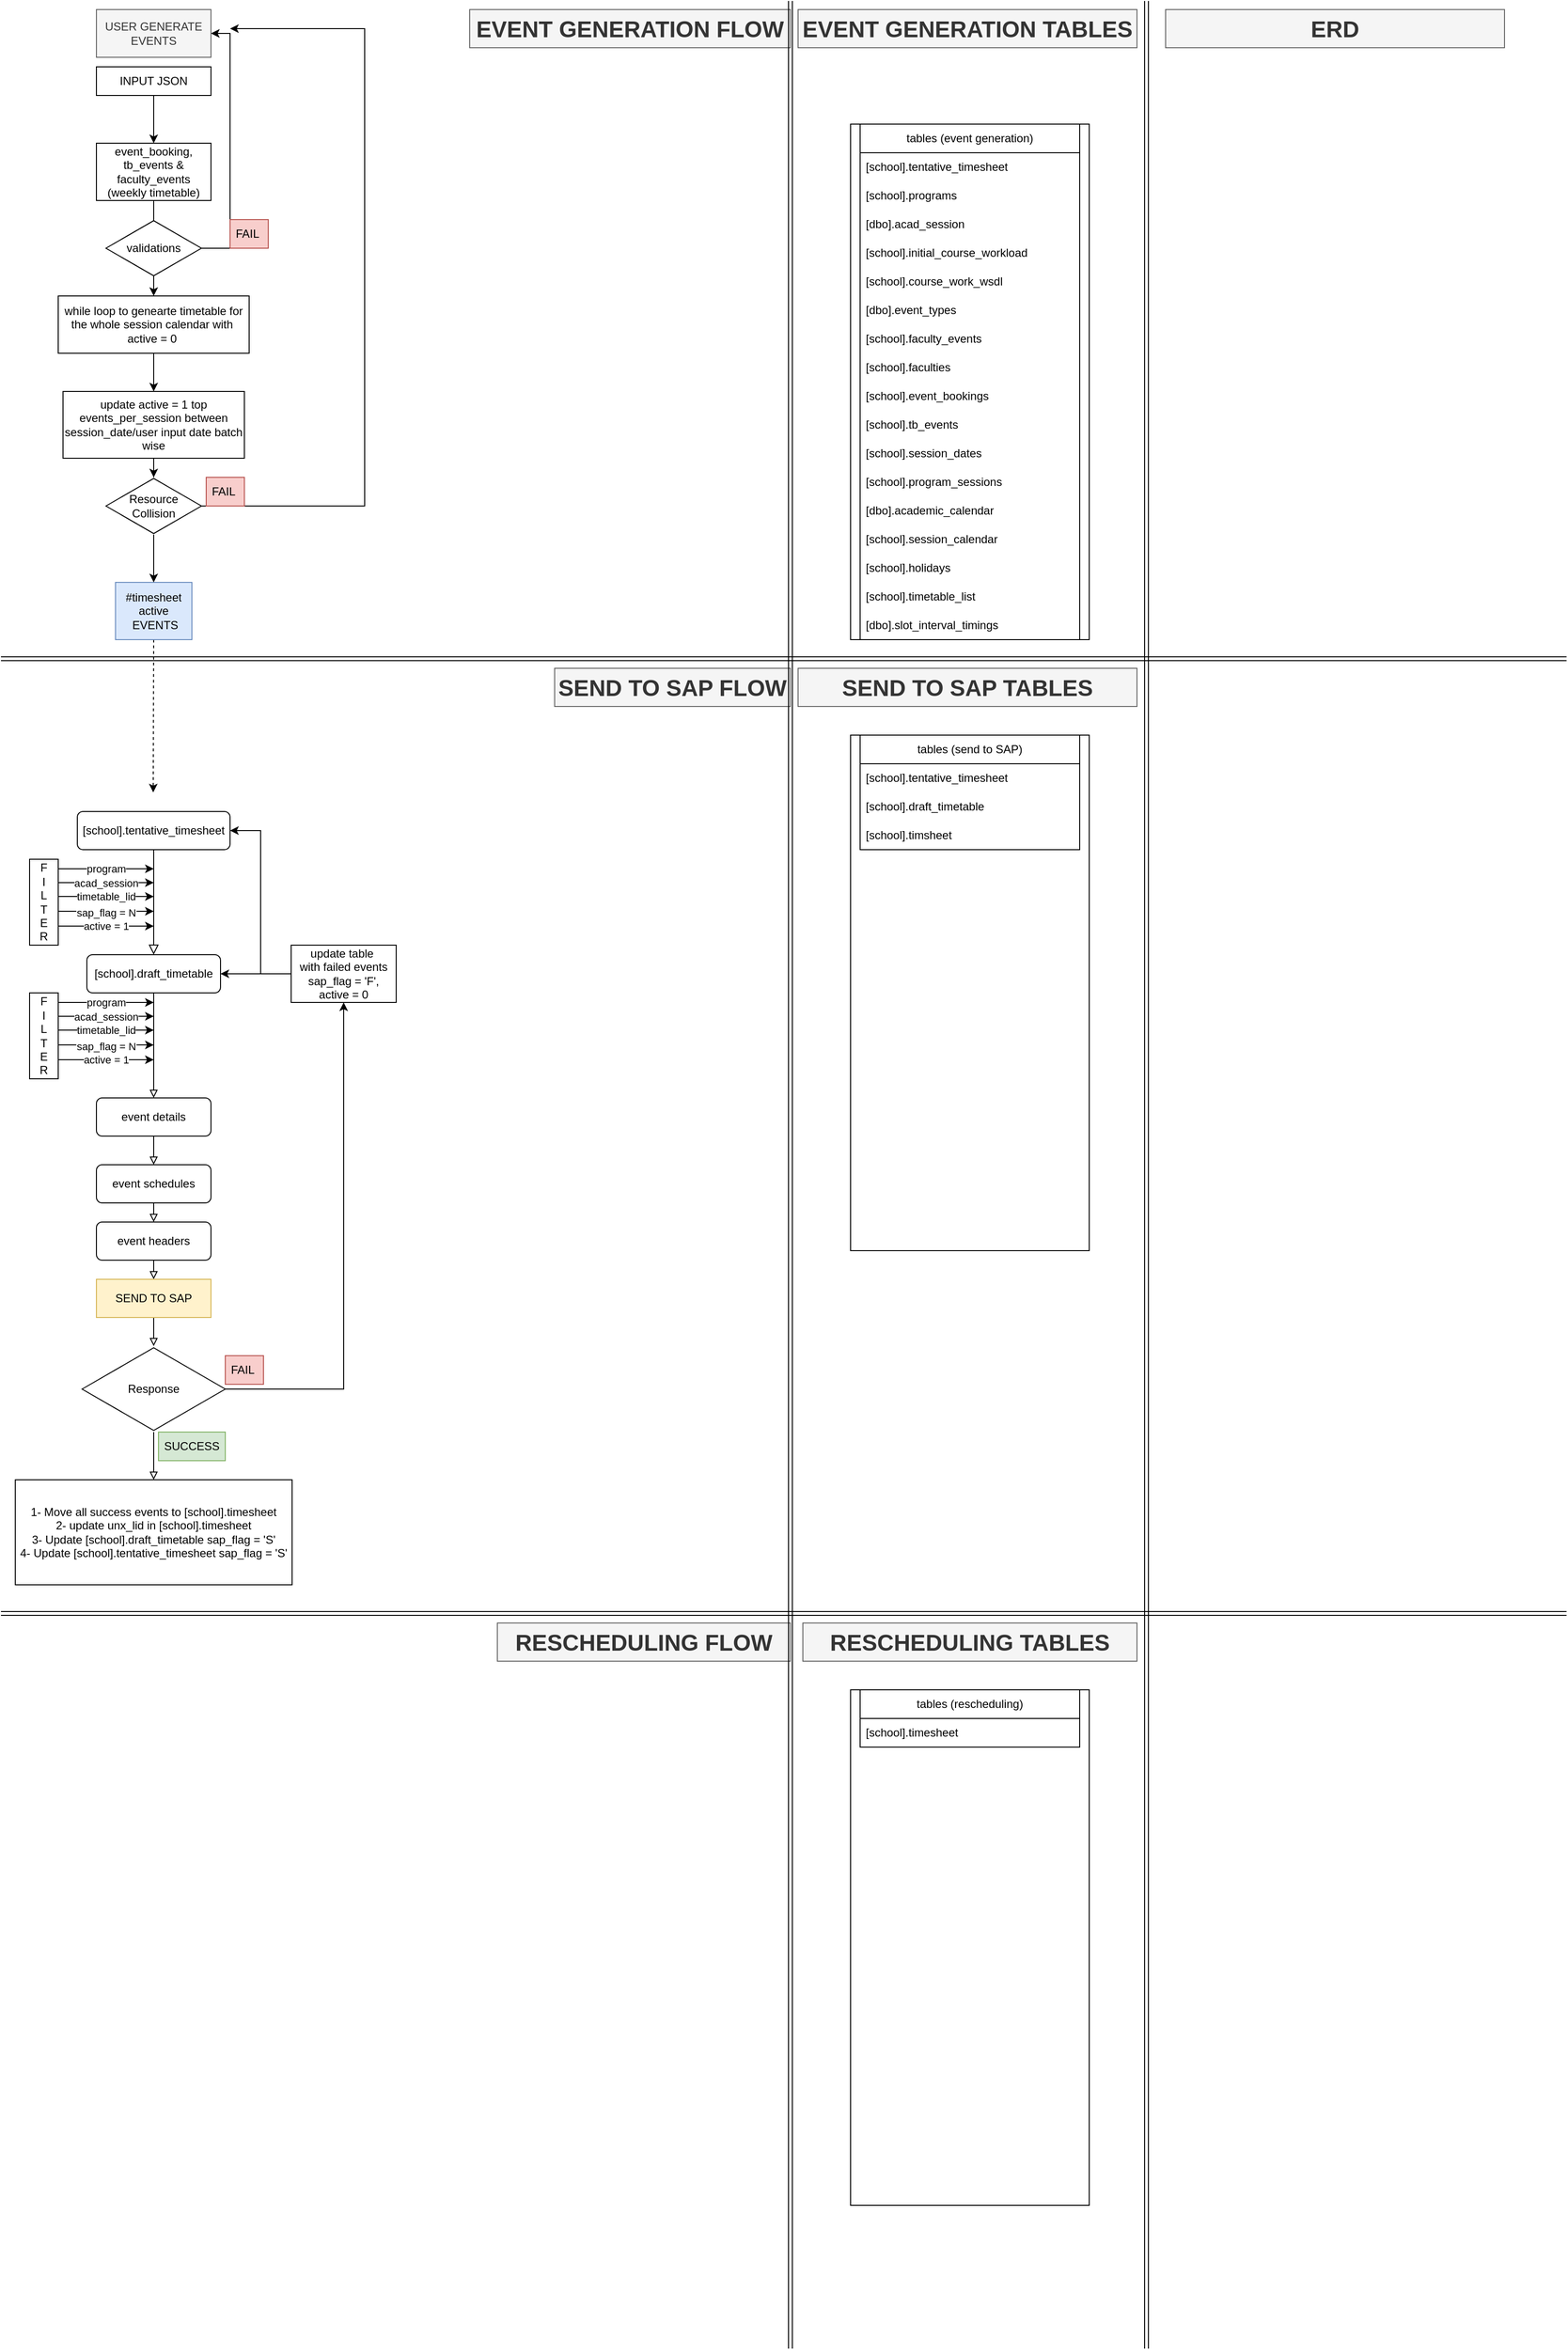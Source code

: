 <mxfile version="24.7.17">
  <diagram id="C5RBs43oDa-KdzZeNtuy" name="Page-1">
    <mxGraphModel dx="2049" dy="2283" grid="1" gridSize="10" guides="1" tooltips="1" connect="1" arrows="1" fold="1" page="1" pageScale="1" pageWidth="827" pageHeight="1169" math="0" shadow="0">
      <root>
        <mxCell id="WIyWlLk6GJQsqaUBKTNV-0" />
        <mxCell id="WIyWlLk6GJQsqaUBKTNV-1" parent="WIyWlLk6GJQsqaUBKTNV-0" />
        <mxCell id="cJ3xzSQPgpJ4gWsIiwvy-24" value="" style="rounded=0;whiteSpace=wrap;html=1;" vertex="1" parent="WIyWlLk6GJQsqaUBKTNV-1">
          <mxGeometry x="890" y="-400" width="250" height="540" as="geometry" />
        </mxCell>
        <mxCell id="WIyWlLk6GJQsqaUBKTNV-2" value="" style="rounded=0;html=1;jettySize=auto;orthogonalLoop=1;fontSize=11;endArrow=block;endFill=0;endSize=8;strokeWidth=1;shadow=0;labelBackgroundColor=none;edgeStyle=orthogonalEdgeStyle;entryX=0.5;entryY=0;entryDx=0;entryDy=0;" parent="WIyWlLk6GJQsqaUBKTNV-1" source="WIyWlLk6GJQsqaUBKTNV-3" target="cJ3xzSQPgpJ4gWsIiwvy-58" edge="1">
          <mxGeometry relative="1" as="geometry" />
        </mxCell>
        <mxCell id="WIyWlLk6GJQsqaUBKTNV-3" value="[school].tentative_timesheet" style="rounded=1;whiteSpace=wrap;html=1;fontSize=12;glass=0;strokeWidth=1;shadow=0;" parent="WIyWlLk6GJQsqaUBKTNV-1" vertex="1">
          <mxGeometry x="80" y="-320" width="160" height="40" as="geometry" />
        </mxCell>
        <mxCell id="cJ3xzSQPgpJ4gWsIiwvy-79" style="edgeStyle=orthogonalEdgeStyle;rounded=0;orthogonalLoop=1;jettySize=auto;html=1;exitX=0.5;exitY=1;exitDx=0;exitDy=0;entryX=0.5;entryY=0;entryDx=0;entryDy=0;endArrow=block;endFill=0;" edge="1" parent="WIyWlLk6GJQsqaUBKTNV-1" source="WIyWlLk6GJQsqaUBKTNV-7" target="cJ3xzSQPgpJ4gWsIiwvy-70">
          <mxGeometry relative="1" as="geometry" />
        </mxCell>
        <mxCell id="WIyWlLk6GJQsqaUBKTNV-7" value="event details" style="rounded=1;whiteSpace=wrap;html=1;fontSize=12;glass=0;strokeWidth=1;shadow=0;" parent="WIyWlLk6GJQsqaUBKTNV-1" vertex="1">
          <mxGeometry x="100" y="-20" width="120" height="40" as="geometry" />
        </mxCell>
        <mxCell id="cJ3xzSQPgpJ4gWsIiwvy-2" value="tables (send to SAP)" style="swimlane;fontStyle=0;childLayout=stackLayout;horizontal=1;startSize=30;horizontalStack=0;resizeParent=1;resizeParentMax=0;resizeLast=0;collapsible=1;marginBottom=0;whiteSpace=wrap;html=1;" vertex="1" parent="WIyWlLk6GJQsqaUBKTNV-1">
          <mxGeometry x="900" y="-400" width="230" height="120" as="geometry" />
        </mxCell>
        <mxCell id="cJ3xzSQPgpJ4gWsIiwvy-3" value="[school].tentative_timesheet" style="text;strokeColor=none;fillColor=none;align=left;verticalAlign=middle;spacingLeft=4;spacingRight=4;overflow=hidden;points=[[0,0.5],[1,0.5]];portConstraint=eastwest;rotatable=0;whiteSpace=wrap;html=1;" vertex="1" parent="cJ3xzSQPgpJ4gWsIiwvy-2">
          <mxGeometry y="30" width="230" height="30" as="geometry" />
        </mxCell>
        <mxCell id="cJ3xzSQPgpJ4gWsIiwvy-23" value="[school].draft_timetable" style="text;strokeColor=none;fillColor=none;align=left;verticalAlign=middle;spacingLeft=4;spacingRight=4;overflow=hidden;points=[[0,0.5],[1,0.5]];portConstraint=eastwest;rotatable=0;whiteSpace=wrap;html=1;" vertex="1" parent="cJ3xzSQPgpJ4gWsIiwvy-2">
          <mxGeometry y="60" width="230" height="30" as="geometry" />
        </mxCell>
        <mxCell id="cJ3xzSQPgpJ4gWsIiwvy-21" value="[school].timsheet" style="text;strokeColor=none;fillColor=none;align=left;verticalAlign=middle;spacingLeft=4;spacingRight=4;overflow=hidden;points=[[0,0.5],[1,0.5]];portConstraint=eastwest;rotatable=0;whiteSpace=wrap;html=1;" vertex="1" parent="cJ3xzSQPgpJ4gWsIiwvy-2">
          <mxGeometry y="90" width="230" height="30" as="geometry" />
        </mxCell>
        <mxCell id="cJ3xzSQPgpJ4gWsIiwvy-44" value="" style="endArrow=classic;html=1;rounded=0;" edge="1" parent="WIyWlLk6GJQsqaUBKTNV-1">
          <mxGeometry relative="1" as="geometry">
            <mxPoint x="60" y="-260" as="sourcePoint" />
            <mxPoint x="160" y="-260" as="targetPoint" />
          </mxGeometry>
        </mxCell>
        <mxCell id="cJ3xzSQPgpJ4gWsIiwvy-45" value="program" style="edgeLabel;resizable=0;html=1;;align=center;verticalAlign=middle;" connectable="0" vertex="1" parent="cJ3xzSQPgpJ4gWsIiwvy-44">
          <mxGeometry relative="1" as="geometry" />
        </mxCell>
        <mxCell id="cJ3xzSQPgpJ4gWsIiwvy-48" value="" style="endArrow=classic;html=1;rounded=0;" edge="1" parent="WIyWlLk6GJQsqaUBKTNV-1">
          <mxGeometry relative="1" as="geometry">
            <mxPoint x="60" y="-245.5" as="sourcePoint" />
            <mxPoint x="160" y="-245.5" as="targetPoint" />
          </mxGeometry>
        </mxCell>
        <mxCell id="cJ3xzSQPgpJ4gWsIiwvy-49" value="acad_session" style="edgeLabel;resizable=0;html=1;;align=center;verticalAlign=middle;" connectable="0" vertex="1" parent="cJ3xzSQPgpJ4gWsIiwvy-48">
          <mxGeometry relative="1" as="geometry" />
        </mxCell>
        <mxCell id="cJ3xzSQPgpJ4gWsIiwvy-50" value="" style="endArrow=classic;html=1;rounded=0;" edge="1" parent="WIyWlLk6GJQsqaUBKTNV-1">
          <mxGeometry relative="1" as="geometry">
            <mxPoint x="60" y="-231" as="sourcePoint" />
            <mxPoint x="160" y="-231" as="targetPoint" />
          </mxGeometry>
        </mxCell>
        <mxCell id="cJ3xzSQPgpJ4gWsIiwvy-51" value="timetable_lid" style="edgeLabel;resizable=0;html=1;;align=center;verticalAlign=middle;" connectable="0" vertex="1" parent="cJ3xzSQPgpJ4gWsIiwvy-50">
          <mxGeometry relative="1" as="geometry" />
        </mxCell>
        <mxCell id="cJ3xzSQPgpJ4gWsIiwvy-52" value="" style="endArrow=classic;html=1;rounded=0;" edge="1" parent="WIyWlLk6GJQsqaUBKTNV-1">
          <mxGeometry relative="1" as="geometry">
            <mxPoint x="60" y="-215.5" as="sourcePoint" />
            <mxPoint x="160" y="-215.5" as="targetPoint" />
          </mxGeometry>
        </mxCell>
        <mxCell id="cJ3xzSQPgpJ4gWsIiwvy-53" value="sap_flag = N" style="edgeLabel;resizable=0;html=1;;align=center;verticalAlign=middle;" connectable="0" vertex="1" parent="cJ3xzSQPgpJ4gWsIiwvy-52">
          <mxGeometry relative="1" as="geometry">
            <mxPoint y="1" as="offset" />
          </mxGeometry>
        </mxCell>
        <mxCell id="cJ3xzSQPgpJ4gWsIiwvy-55" value="" style="endArrow=classic;html=1;rounded=0;" edge="1" parent="WIyWlLk6GJQsqaUBKTNV-1">
          <mxGeometry relative="1" as="geometry">
            <mxPoint x="60" y="-200" as="sourcePoint" />
            <mxPoint x="160" y="-200" as="targetPoint" />
          </mxGeometry>
        </mxCell>
        <mxCell id="cJ3xzSQPgpJ4gWsIiwvy-56" value="active = 1" style="edgeLabel;resizable=0;html=1;;align=center;verticalAlign=middle;" connectable="0" vertex="1" parent="cJ3xzSQPgpJ4gWsIiwvy-55">
          <mxGeometry relative="1" as="geometry" />
        </mxCell>
        <mxCell id="cJ3xzSQPgpJ4gWsIiwvy-59" value="" style="edgeStyle=orthogonalEdgeStyle;rounded=0;orthogonalLoop=1;jettySize=auto;html=1;endArrow=block;endFill=0;" edge="1" parent="WIyWlLk6GJQsqaUBKTNV-1" source="cJ3xzSQPgpJ4gWsIiwvy-58">
          <mxGeometry relative="1" as="geometry">
            <mxPoint x="160" y="-20" as="targetPoint" />
          </mxGeometry>
        </mxCell>
        <mxCell id="cJ3xzSQPgpJ4gWsIiwvy-58" value="[school].draft_timetable" style="rounded=1;whiteSpace=wrap;html=1;fontSize=12;glass=0;strokeWidth=1;shadow=0;" vertex="1" parent="WIyWlLk6GJQsqaUBKTNV-1">
          <mxGeometry x="90" y="-170" width="140" height="40" as="geometry" />
        </mxCell>
        <mxCell id="cJ3xzSQPgpJ4gWsIiwvy-60" value="" style="endArrow=classic;html=1;rounded=0;" edge="1" parent="WIyWlLk6GJQsqaUBKTNV-1">
          <mxGeometry relative="1" as="geometry">
            <mxPoint x="60" y="-120" as="sourcePoint" />
            <mxPoint x="160" y="-120" as="targetPoint" />
          </mxGeometry>
        </mxCell>
        <mxCell id="cJ3xzSQPgpJ4gWsIiwvy-61" value="program" style="edgeLabel;resizable=0;html=1;;align=center;verticalAlign=middle;" connectable="0" vertex="1" parent="cJ3xzSQPgpJ4gWsIiwvy-60">
          <mxGeometry relative="1" as="geometry" />
        </mxCell>
        <mxCell id="cJ3xzSQPgpJ4gWsIiwvy-62" value="" style="endArrow=classic;html=1;rounded=0;" edge="1" parent="WIyWlLk6GJQsqaUBKTNV-1">
          <mxGeometry relative="1" as="geometry">
            <mxPoint x="60" y="-105.5" as="sourcePoint" />
            <mxPoint x="160" y="-105.5" as="targetPoint" />
          </mxGeometry>
        </mxCell>
        <mxCell id="cJ3xzSQPgpJ4gWsIiwvy-63" value="acad_session" style="edgeLabel;resizable=0;html=1;;align=center;verticalAlign=middle;" connectable="0" vertex="1" parent="cJ3xzSQPgpJ4gWsIiwvy-62">
          <mxGeometry relative="1" as="geometry" />
        </mxCell>
        <mxCell id="cJ3xzSQPgpJ4gWsIiwvy-64" value="" style="endArrow=classic;html=1;rounded=0;" edge="1" parent="WIyWlLk6GJQsqaUBKTNV-1">
          <mxGeometry relative="1" as="geometry">
            <mxPoint x="60" y="-91" as="sourcePoint" />
            <mxPoint x="160" y="-91" as="targetPoint" />
          </mxGeometry>
        </mxCell>
        <mxCell id="cJ3xzSQPgpJ4gWsIiwvy-65" value="timetable_lid" style="edgeLabel;resizable=0;html=1;;align=center;verticalAlign=middle;" connectable="0" vertex="1" parent="cJ3xzSQPgpJ4gWsIiwvy-64">
          <mxGeometry relative="1" as="geometry" />
        </mxCell>
        <mxCell id="cJ3xzSQPgpJ4gWsIiwvy-66" value="" style="endArrow=classic;html=1;rounded=0;" edge="1" parent="WIyWlLk6GJQsqaUBKTNV-1">
          <mxGeometry relative="1" as="geometry">
            <mxPoint x="60" y="-75.5" as="sourcePoint" />
            <mxPoint x="160" y="-75.5" as="targetPoint" />
          </mxGeometry>
        </mxCell>
        <mxCell id="cJ3xzSQPgpJ4gWsIiwvy-67" value="sap_flag = N" style="edgeLabel;resizable=0;html=1;;align=center;verticalAlign=middle;" connectable="0" vertex="1" parent="cJ3xzSQPgpJ4gWsIiwvy-66">
          <mxGeometry relative="1" as="geometry">
            <mxPoint y="1" as="offset" />
          </mxGeometry>
        </mxCell>
        <mxCell id="cJ3xzSQPgpJ4gWsIiwvy-68" value="" style="endArrow=classic;html=1;rounded=0;" edge="1" parent="WIyWlLk6GJQsqaUBKTNV-1">
          <mxGeometry relative="1" as="geometry">
            <mxPoint x="60" y="-60" as="sourcePoint" />
            <mxPoint x="160" y="-60" as="targetPoint" />
          </mxGeometry>
        </mxCell>
        <mxCell id="cJ3xzSQPgpJ4gWsIiwvy-69" value="active = 1" style="edgeLabel;resizable=0;html=1;;align=center;verticalAlign=middle;" connectable="0" vertex="1" parent="cJ3xzSQPgpJ4gWsIiwvy-68">
          <mxGeometry relative="1" as="geometry" />
        </mxCell>
        <mxCell id="cJ3xzSQPgpJ4gWsIiwvy-80" style="edgeStyle=orthogonalEdgeStyle;rounded=0;orthogonalLoop=1;jettySize=auto;html=1;exitX=0.5;exitY=1;exitDx=0;exitDy=0;entryX=0.5;entryY=0;entryDx=0;entryDy=0;endArrow=block;endFill=0;" edge="1" parent="WIyWlLk6GJQsqaUBKTNV-1" source="cJ3xzSQPgpJ4gWsIiwvy-70" target="cJ3xzSQPgpJ4gWsIiwvy-71">
          <mxGeometry relative="1" as="geometry" />
        </mxCell>
        <mxCell id="cJ3xzSQPgpJ4gWsIiwvy-70" value="event schedules" style="rounded=1;whiteSpace=wrap;html=1;fontSize=12;glass=0;strokeWidth=1;shadow=0;" vertex="1" parent="WIyWlLk6GJQsqaUBKTNV-1">
          <mxGeometry x="100" y="50" width="120" height="40" as="geometry" />
        </mxCell>
        <mxCell id="cJ3xzSQPgpJ4gWsIiwvy-81" style="edgeStyle=orthogonalEdgeStyle;rounded=0;orthogonalLoop=1;jettySize=auto;html=1;exitX=0.5;exitY=1;exitDx=0;exitDy=0;entryX=0.5;entryY=0;entryDx=0;entryDy=0;endArrow=block;endFill=0;" edge="1" parent="WIyWlLk6GJQsqaUBKTNV-1" source="cJ3xzSQPgpJ4gWsIiwvy-71" target="cJ3xzSQPgpJ4gWsIiwvy-72">
          <mxGeometry relative="1" as="geometry" />
        </mxCell>
        <mxCell id="cJ3xzSQPgpJ4gWsIiwvy-71" value="event headers" style="rounded=1;whiteSpace=wrap;html=1;fontSize=12;glass=0;strokeWidth=1;shadow=0;" vertex="1" parent="WIyWlLk6GJQsqaUBKTNV-1">
          <mxGeometry x="100" y="110" width="120" height="40" as="geometry" />
        </mxCell>
        <mxCell id="cJ3xzSQPgpJ4gWsIiwvy-83" style="edgeStyle=orthogonalEdgeStyle;rounded=0;orthogonalLoop=1;jettySize=auto;html=1;exitX=0.5;exitY=1;exitDx=0;exitDy=0;entryX=0.5;entryY=0;entryDx=0;entryDy=0;endArrow=block;endFill=0;" edge="1" parent="WIyWlLk6GJQsqaUBKTNV-1" source="cJ3xzSQPgpJ4gWsIiwvy-72">
          <mxGeometry relative="1" as="geometry">
            <mxPoint x="160" y="240" as="targetPoint" />
          </mxGeometry>
        </mxCell>
        <mxCell id="cJ3xzSQPgpJ4gWsIiwvy-72" value="SEND TO SAP" style="rounded=0;whiteSpace=wrap;html=1;fontSize=12;glass=0;strokeWidth=1;shadow=0;fillColor=#fff2cc;strokeColor=#d6b656;" vertex="1" parent="WIyWlLk6GJQsqaUBKTNV-1">
          <mxGeometry x="100" y="170" width="120" height="40" as="geometry" />
        </mxCell>
        <mxCell id="cJ3xzSQPgpJ4gWsIiwvy-86" style="edgeStyle=orthogonalEdgeStyle;rounded=0;orthogonalLoop=1;jettySize=auto;html=1;endArrow=block;endFill=0;" edge="1" parent="WIyWlLk6GJQsqaUBKTNV-1" source="cJ3xzSQPgpJ4gWsIiwvy-84">
          <mxGeometry relative="1" as="geometry">
            <mxPoint x="160" y="380" as="targetPoint" />
          </mxGeometry>
        </mxCell>
        <mxCell id="cJ3xzSQPgpJ4gWsIiwvy-102" style="edgeStyle=orthogonalEdgeStyle;rounded=0;orthogonalLoop=1;jettySize=auto;html=1;entryX=0.5;entryY=1;entryDx=0;entryDy=0;" edge="1" parent="WIyWlLk6GJQsqaUBKTNV-1" source="cJ3xzSQPgpJ4gWsIiwvy-84" target="cJ3xzSQPgpJ4gWsIiwvy-90">
          <mxGeometry relative="1" as="geometry" />
        </mxCell>
        <mxCell id="cJ3xzSQPgpJ4gWsIiwvy-84" value="Response" style="html=1;whiteSpace=wrap;aspect=fixed;shape=isoRectangle;" vertex="1" parent="WIyWlLk6GJQsqaUBKTNV-1">
          <mxGeometry x="85" y="240" width="150" height="90" as="geometry" />
        </mxCell>
        <mxCell id="cJ3xzSQPgpJ4gWsIiwvy-87" value="1- Move all success events to [school].timesheet&lt;div&gt;2- update unx_lid in [school].timesheet&lt;/div&gt;&lt;div&gt;3- Update [school].draft_timetable sap_flag = &#39;S&#39;&lt;/div&gt;&lt;div&gt;4- Update [school].tentative_timesheet sap_flag = &#39;S&#39;&lt;/div&gt;" style="rounded=0;whiteSpace=wrap;html=1;" vertex="1" parent="WIyWlLk6GJQsqaUBKTNV-1">
          <mxGeometry x="15" y="380" width="290" height="110" as="geometry" />
        </mxCell>
        <mxCell id="cJ3xzSQPgpJ4gWsIiwvy-88" value="SUCCESS" style="text;strokeColor=#82b366;fillColor=#d5e8d4;align=left;verticalAlign=middle;spacingLeft=4;spacingRight=4;overflow=hidden;points=[[0,0.5],[1,0.5]];portConstraint=eastwest;rotatable=0;whiteSpace=wrap;html=1;" vertex="1" parent="WIyWlLk6GJQsqaUBKTNV-1">
          <mxGeometry x="165" y="330" width="70" height="30" as="geometry" />
        </mxCell>
        <mxCell id="cJ3xzSQPgpJ4gWsIiwvy-89" value="FAIL" style="text;strokeColor=#b85450;fillColor=#f8cecc;align=left;verticalAlign=middle;spacingLeft=4;spacingRight=4;overflow=hidden;points=[[0,0.5],[1,0.5]];portConstraint=eastwest;rotatable=0;whiteSpace=wrap;html=1;" vertex="1" parent="WIyWlLk6GJQsqaUBKTNV-1">
          <mxGeometry x="235" y="250" width="40" height="30" as="geometry" />
        </mxCell>
        <mxCell id="cJ3xzSQPgpJ4gWsIiwvy-92" style="edgeStyle=orthogonalEdgeStyle;rounded=0;orthogonalLoop=1;jettySize=auto;html=1;entryX=1;entryY=0.5;entryDx=0;entryDy=0;" edge="1" parent="WIyWlLk6GJQsqaUBKTNV-1" source="cJ3xzSQPgpJ4gWsIiwvy-90" target="cJ3xzSQPgpJ4gWsIiwvy-58">
          <mxGeometry relative="1" as="geometry">
            <mxPoint x="240" y="-150" as="targetPoint" />
          </mxGeometry>
        </mxCell>
        <mxCell id="cJ3xzSQPgpJ4gWsIiwvy-97" style="edgeStyle=orthogonalEdgeStyle;rounded=0;orthogonalLoop=1;jettySize=auto;html=1;entryX=1;entryY=0.5;entryDx=0;entryDy=0;" edge="1" parent="WIyWlLk6GJQsqaUBKTNV-1" source="cJ3xzSQPgpJ4gWsIiwvy-90" target="WIyWlLk6GJQsqaUBKTNV-3">
          <mxGeometry relative="1" as="geometry" />
        </mxCell>
        <mxCell id="cJ3xzSQPgpJ4gWsIiwvy-90" value="update table&amp;nbsp;&lt;div&gt;with failed events&lt;div&gt;sap_flag = &#39;F&#39;, active = 0&lt;/div&gt;&lt;/div&gt;" style="rounded=0;whiteSpace=wrap;html=1;" vertex="1" parent="WIyWlLk6GJQsqaUBKTNV-1">
          <mxGeometry x="304" y="-180" width="110" height="60" as="geometry" />
        </mxCell>
        <mxCell id="cJ3xzSQPgpJ4gWsIiwvy-99" value="" style="endArrow=classic;html=1;rounded=0;dashed=1;" edge="1" parent="WIyWlLk6GJQsqaUBKTNV-1">
          <mxGeometry width="50" height="50" relative="1" as="geometry">
            <mxPoint x="160" y="-500" as="sourcePoint" />
            <mxPoint x="159.5" y="-340" as="targetPoint" />
          </mxGeometry>
        </mxCell>
        <mxCell id="cJ3xzSQPgpJ4gWsIiwvy-100" value="#timesheet&lt;div&gt;active&lt;br&gt;&amp;nbsp;&lt;span style=&quot;background-color: initial;&quot;&gt;EVENTS&lt;/span&gt;&lt;/div&gt;" style="text;align=center;verticalAlign=middle;spacingLeft=4;spacingRight=4;overflow=hidden;points=[[0,0.5],[1,0.5]];portConstraint=eastwest;rotatable=0;whiteSpace=wrap;html=1;fillColor=#dae8fc;strokeColor=#6c8ebf;" vertex="1" parent="WIyWlLk6GJQsqaUBKTNV-1">
          <mxGeometry x="120" y="-560" width="80" height="60" as="geometry" />
        </mxCell>
        <mxCell id="cJ3xzSQPgpJ4gWsIiwvy-101" value="" style="shape=link;html=1;rounded=0;" edge="1" parent="WIyWlLk6GJQsqaUBKTNV-1">
          <mxGeometry width="100" relative="1" as="geometry">
            <mxPoint y="-480" as="sourcePoint" />
            <mxPoint x="1640" y="-480" as="targetPoint" />
          </mxGeometry>
        </mxCell>
        <mxCell id="cJ3xzSQPgpJ4gWsIiwvy-103" value="" style="rounded=0;whiteSpace=wrap;html=1;" vertex="1" parent="WIyWlLk6GJQsqaUBKTNV-1">
          <mxGeometry x="890" y="-1040" width="250" height="540" as="geometry" />
        </mxCell>
        <mxCell id="cJ3xzSQPgpJ4gWsIiwvy-104" value="tables (event generation)" style="swimlane;fontStyle=0;childLayout=stackLayout;horizontal=1;startSize=30;horizontalStack=0;resizeParent=1;resizeParentMax=0;resizeLast=0;collapsible=1;marginBottom=0;whiteSpace=wrap;html=1;" vertex="1" parent="WIyWlLk6GJQsqaUBKTNV-1">
          <mxGeometry x="900" y="-1040" width="230" height="540" as="geometry" />
        </mxCell>
        <mxCell id="cJ3xzSQPgpJ4gWsIiwvy-105" value="[school].tentative_timesheet" style="text;strokeColor=none;fillColor=none;align=left;verticalAlign=middle;spacingLeft=4;spacingRight=4;overflow=hidden;points=[[0,0.5],[1,0.5]];portConstraint=eastwest;rotatable=0;whiteSpace=wrap;html=1;" vertex="1" parent="cJ3xzSQPgpJ4gWsIiwvy-104">
          <mxGeometry y="30" width="230" height="30" as="geometry" />
        </mxCell>
        <mxCell id="cJ3xzSQPgpJ4gWsIiwvy-106" value="[school].programs" style="text;strokeColor=none;fillColor=none;align=left;verticalAlign=middle;spacingLeft=4;spacingRight=4;overflow=hidden;points=[[0,0.5],[1,0.5]];portConstraint=eastwest;rotatable=0;whiteSpace=wrap;html=1;" vertex="1" parent="cJ3xzSQPgpJ4gWsIiwvy-104">
          <mxGeometry y="60" width="230" height="30" as="geometry" />
        </mxCell>
        <mxCell id="cJ3xzSQPgpJ4gWsIiwvy-107" value="[dbo].acad_session" style="text;strokeColor=none;fillColor=none;align=left;verticalAlign=middle;spacingLeft=4;spacingRight=4;overflow=hidden;points=[[0,0.5],[1,0.5]];portConstraint=eastwest;rotatable=0;whiteSpace=wrap;html=1;" vertex="1" parent="cJ3xzSQPgpJ4gWsIiwvy-104">
          <mxGeometry y="90" width="230" height="30" as="geometry" />
        </mxCell>
        <mxCell id="cJ3xzSQPgpJ4gWsIiwvy-108" value="[school].initial_course_workload" style="text;strokeColor=none;fillColor=none;align=left;verticalAlign=middle;spacingLeft=4;spacingRight=4;overflow=hidden;points=[[0,0.5],[1,0.5]];portConstraint=eastwest;rotatable=0;whiteSpace=wrap;html=1;" vertex="1" parent="cJ3xzSQPgpJ4gWsIiwvy-104">
          <mxGeometry y="120" width="230" height="30" as="geometry" />
        </mxCell>
        <mxCell id="cJ3xzSQPgpJ4gWsIiwvy-109" value="[school].course_work_wsdl" style="text;strokeColor=none;fillColor=none;align=left;verticalAlign=middle;spacingLeft=4;spacingRight=4;overflow=hidden;points=[[0,0.5],[1,0.5]];portConstraint=eastwest;rotatable=0;whiteSpace=wrap;html=1;" vertex="1" parent="cJ3xzSQPgpJ4gWsIiwvy-104">
          <mxGeometry y="150" width="230" height="30" as="geometry" />
        </mxCell>
        <mxCell id="cJ3xzSQPgpJ4gWsIiwvy-110" value="[dbo].event_types" style="text;strokeColor=none;fillColor=none;align=left;verticalAlign=middle;spacingLeft=4;spacingRight=4;overflow=hidden;points=[[0,0.5],[1,0.5]];portConstraint=eastwest;rotatable=0;whiteSpace=wrap;html=1;" vertex="1" parent="cJ3xzSQPgpJ4gWsIiwvy-104">
          <mxGeometry y="180" width="230" height="30" as="geometry" />
        </mxCell>
        <mxCell id="cJ3xzSQPgpJ4gWsIiwvy-111" value="[school].faculty_events" style="text;strokeColor=none;fillColor=none;align=left;verticalAlign=middle;spacingLeft=4;spacingRight=4;overflow=hidden;points=[[0,0.5],[1,0.5]];portConstraint=eastwest;rotatable=0;whiteSpace=wrap;html=1;" vertex="1" parent="cJ3xzSQPgpJ4gWsIiwvy-104">
          <mxGeometry y="210" width="230" height="30" as="geometry" />
        </mxCell>
        <mxCell id="cJ3xzSQPgpJ4gWsIiwvy-112" value="[school].faculties" style="text;strokeColor=none;fillColor=none;align=left;verticalAlign=middle;spacingLeft=4;spacingRight=4;overflow=hidden;points=[[0,0.5],[1,0.5]];portConstraint=eastwest;rotatable=0;whiteSpace=wrap;html=1;" vertex="1" parent="cJ3xzSQPgpJ4gWsIiwvy-104">
          <mxGeometry y="240" width="230" height="30" as="geometry" />
        </mxCell>
        <mxCell id="cJ3xzSQPgpJ4gWsIiwvy-113" value="[school].event_bookings" style="text;strokeColor=none;fillColor=none;align=left;verticalAlign=middle;spacingLeft=4;spacingRight=4;overflow=hidden;points=[[0,0.5],[1,0.5]];portConstraint=eastwest;rotatable=0;whiteSpace=wrap;html=1;" vertex="1" parent="cJ3xzSQPgpJ4gWsIiwvy-104">
          <mxGeometry y="270" width="230" height="30" as="geometry" />
        </mxCell>
        <mxCell id="cJ3xzSQPgpJ4gWsIiwvy-114" value="[school].tb_events" style="text;strokeColor=none;fillColor=none;align=left;verticalAlign=middle;spacingLeft=4;spacingRight=4;overflow=hidden;points=[[0,0.5],[1,0.5]];portConstraint=eastwest;rotatable=0;whiteSpace=wrap;html=1;" vertex="1" parent="cJ3xzSQPgpJ4gWsIiwvy-104">
          <mxGeometry y="300" width="230" height="30" as="geometry" />
        </mxCell>
        <mxCell id="cJ3xzSQPgpJ4gWsIiwvy-115" value="[school].session_dates" style="text;strokeColor=none;fillColor=none;align=left;verticalAlign=middle;spacingLeft=4;spacingRight=4;overflow=hidden;points=[[0,0.5],[1,0.5]];portConstraint=eastwest;rotatable=0;whiteSpace=wrap;html=1;" vertex="1" parent="cJ3xzSQPgpJ4gWsIiwvy-104">
          <mxGeometry y="330" width="230" height="30" as="geometry" />
        </mxCell>
        <mxCell id="cJ3xzSQPgpJ4gWsIiwvy-116" value="[school].program_sessions" style="text;strokeColor=none;fillColor=none;align=left;verticalAlign=middle;spacingLeft=4;spacingRight=4;overflow=hidden;points=[[0,0.5],[1,0.5]];portConstraint=eastwest;rotatable=0;whiteSpace=wrap;html=1;" vertex="1" parent="cJ3xzSQPgpJ4gWsIiwvy-104">
          <mxGeometry y="360" width="230" height="30" as="geometry" />
        </mxCell>
        <mxCell id="cJ3xzSQPgpJ4gWsIiwvy-117" value="[dbo].academic_calendar" style="text;strokeColor=none;fillColor=none;align=left;verticalAlign=middle;spacingLeft=4;spacingRight=4;overflow=hidden;points=[[0,0.5],[1,0.5]];portConstraint=eastwest;rotatable=0;whiteSpace=wrap;html=1;" vertex="1" parent="cJ3xzSQPgpJ4gWsIiwvy-104">
          <mxGeometry y="390" width="230" height="30" as="geometry" />
        </mxCell>
        <mxCell id="cJ3xzSQPgpJ4gWsIiwvy-118" value="[school].session_calendar" style="text;strokeColor=none;fillColor=none;align=left;verticalAlign=middle;spacingLeft=4;spacingRight=4;overflow=hidden;points=[[0,0.5],[1,0.5]];portConstraint=eastwest;rotatable=0;whiteSpace=wrap;html=1;" vertex="1" parent="cJ3xzSQPgpJ4gWsIiwvy-104">
          <mxGeometry y="420" width="230" height="30" as="geometry" />
        </mxCell>
        <mxCell id="cJ3xzSQPgpJ4gWsIiwvy-119" value="[school].holidays" style="text;strokeColor=none;fillColor=none;align=left;verticalAlign=middle;spacingLeft=4;spacingRight=4;overflow=hidden;points=[[0,0.5],[1,0.5]];portConstraint=eastwest;rotatable=0;whiteSpace=wrap;html=1;" vertex="1" parent="cJ3xzSQPgpJ4gWsIiwvy-104">
          <mxGeometry y="450" width="230" height="30" as="geometry" />
        </mxCell>
        <mxCell id="cJ3xzSQPgpJ4gWsIiwvy-120" value="[school].timetable_list" style="text;strokeColor=none;fillColor=none;align=left;verticalAlign=middle;spacingLeft=4;spacingRight=4;overflow=hidden;points=[[0,0.5],[1,0.5]];portConstraint=eastwest;rotatable=0;whiteSpace=wrap;html=1;" vertex="1" parent="cJ3xzSQPgpJ4gWsIiwvy-104">
          <mxGeometry y="480" width="230" height="30" as="geometry" />
        </mxCell>
        <mxCell id="cJ3xzSQPgpJ4gWsIiwvy-121" value="[dbo].slot_interval_timings" style="text;strokeColor=none;fillColor=none;align=left;verticalAlign=middle;spacingLeft=4;spacingRight=4;overflow=hidden;points=[[0,0.5],[1,0.5]];portConstraint=eastwest;rotatable=0;whiteSpace=wrap;html=1;" vertex="1" parent="cJ3xzSQPgpJ4gWsIiwvy-104">
          <mxGeometry y="510" width="230" height="30" as="geometry" />
        </mxCell>
        <mxCell id="cJ3xzSQPgpJ4gWsIiwvy-122" value="" style="shape=link;html=1;rounded=0;" edge="1" parent="WIyWlLk6GJQsqaUBKTNV-1">
          <mxGeometry width="100" relative="1" as="geometry">
            <mxPoint y="520" as="sourcePoint" />
            <mxPoint x="1640" y="520" as="targetPoint" />
          </mxGeometry>
        </mxCell>
        <mxCell id="cJ3xzSQPgpJ4gWsIiwvy-123" value="&lt;h1 style=&quot;margin-top: 0px;&quot;&gt;SEND TO SAP FLOW&lt;/h1&gt;" style="text;html=1;whiteSpace=wrap;overflow=hidden;rounded=0;fillColor=#f5f5f5;fontColor=#333333;strokeColor=#666666;align=center;fontStyle=1" vertex="1" parent="WIyWlLk6GJQsqaUBKTNV-1">
          <mxGeometry x="580" y="-470" width="247" height="40" as="geometry" />
        </mxCell>
        <mxCell id="cJ3xzSQPgpJ4gWsIiwvy-124" value="&lt;h1 style=&quot;margin-top: 0px;&quot;&gt;EVENT GENERATION FLOW&lt;/h1&gt;" style="text;html=1;whiteSpace=wrap;overflow=hidden;rounded=0;fillColor=#f5f5f5;fontColor=#333333;strokeColor=#666666;align=center;" vertex="1" parent="WIyWlLk6GJQsqaUBKTNV-1">
          <mxGeometry x="491" y="-1160" width="336" height="40" as="geometry" />
        </mxCell>
        <mxCell id="cJ3xzSQPgpJ4gWsIiwvy-125" value="&lt;h1 style=&quot;margin-top: 0px;&quot;&gt;RESCHEDULING FLOW&lt;/h1&gt;" style="text;html=1;whiteSpace=wrap;overflow=hidden;rounded=0;fillColor=#f5f5f5;fontColor=#333333;strokeColor=#666666;align=center;" vertex="1" parent="WIyWlLk6GJQsqaUBKTNV-1">
          <mxGeometry x="520" y="530" width="307" height="40" as="geometry" />
        </mxCell>
        <mxCell id="cJ3xzSQPgpJ4gWsIiwvy-126" value="" style="rounded=0;whiteSpace=wrap;html=1;" vertex="1" parent="WIyWlLk6GJQsqaUBKTNV-1">
          <mxGeometry x="890" y="600" width="250" height="540" as="geometry" />
        </mxCell>
        <mxCell id="cJ3xzSQPgpJ4gWsIiwvy-127" value="tables (rescheduling)" style="swimlane;fontStyle=0;childLayout=stackLayout;horizontal=1;startSize=30;horizontalStack=0;resizeParent=1;resizeParentMax=0;resizeLast=0;collapsible=1;marginBottom=0;whiteSpace=wrap;html=1;" vertex="1" parent="WIyWlLk6GJQsqaUBKTNV-1">
          <mxGeometry x="900" y="600" width="230" height="60" as="geometry" />
        </mxCell>
        <mxCell id="cJ3xzSQPgpJ4gWsIiwvy-128" value="[school].timesheet" style="text;strokeColor=none;fillColor=none;align=left;verticalAlign=middle;spacingLeft=4;spacingRight=4;overflow=hidden;points=[[0,0.5],[1,0.5]];portConstraint=eastwest;rotatable=0;whiteSpace=wrap;html=1;" vertex="1" parent="cJ3xzSQPgpJ4gWsIiwvy-127">
          <mxGeometry y="30" width="230" height="30" as="geometry" />
        </mxCell>
        <mxCell id="cJ3xzSQPgpJ4gWsIiwvy-146" value="" style="shape=link;html=1;rounded=0;" edge="1" parent="WIyWlLk6GJQsqaUBKTNV-1">
          <mxGeometry width="100" relative="1" as="geometry">
            <mxPoint x="827" y="-1169" as="sourcePoint" />
            <mxPoint x="827" y="1290" as="targetPoint" />
          </mxGeometry>
        </mxCell>
        <mxCell id="cJ3xzSQPgpJ4gWsIiwvy-147" value="" style="shape=link;html=1;rounded=0;" edge="1" parent="WIyWlLk6GJQsqaUBKTNV-1">
          <mxGeometry width="100" relative="1" as="geometry">
            <mxPoint x="1200" y="-1169" as="sourcePoint" />
            <mxPoint x="1200" y="1290" as="targetPoint" />
          </mxGeometry>
        </mxCell>
        <mxCell id="cJ3xzSQPgpJ4gWsIiwvy-149" value="&lt;h1 style=&quot;margin-top: 0px;&quot;&gt;EVENT GENERATION TABLES&lt;/h1&gt;" style="text;html=1;whiteSpace=wrap;overflow=hidden;rounded=0;fillColor=#f5f5f5;fontColor=#333333;strokeColor=#666666;align=center;" vertex="1" parent="WIyWlLk6GJQsqaUBKTNV-1">
          <mxGeometry x="835" y="-1160" width="355" height="40" as="geometry" />
        </mxCell>
        <mxCell id="cJ3xzSQPgpJ4gWsIiwvy-150" value="&lt;h1 style=&quot;margin-top: 0px;&quot;&gt;SEND TO SAP TABLES&lt;/h1&gt;" style="text;html=1;whiteSpace=wrap;overflow=hidden;rounded=0;fillColor=#f5f5f5;fontColor=#333333;strokeColor=#666666;align=center;fontStyle=1" vertex="1" parent="WIyWlLk6GJQsqaUBKTNV-1">
          <mxGeometry x="835" y="-470" width="355" height="40" as="geometry" />
        </mxCell>
        <mxCell id="cJ3xzSQPgpJ4gWsIiwvy-151" value="&lt;h1 style=&quot;margin-top: 0px;&quot;&gt;RESCHEDULING TABLES&lt;/h1&gt;" style="text;html=1;whiteSpace=wrap;overflow=hidden;rounded=0;fillColor=#f5f5f5;fontColor=#333333;strokeColor=#666666;align=center;" vertex="1" parent="WIyWlLk6GJQsqaUBKTNV-1">
          <mxGeometry x="840" y="530" width="350" height="40" as="geometry" />
        </mxCell>
        <mxCell id="cJ3xzSQPgpJ4gWsIiwvy-152" value="&lt;h1 style=&quot;margin-top: 0px;&quot;&gt;ERD&lt;/h1&gt;" style="text;html=1;whiteSpace=wrap;overflow=hidden;rounded=0;fillColor=#f5f5f5;fontColor=#333333;strokeColor=#666666;align=center;" vertex="1" parent="WIyWlLk6GJQsqaUBKTNV-1">
          <mxGeometry x="1220" y="-1160" width="355" height="40" as="geometry" />
        </mxCell>
        <mxCell id="cJ3xzSQPgpJ4gWsIiwvy-153" value="USER GENERATE&lt;div&gt;EVENTS&lt;/div&gt;" style="text;align=center;verticalAlign=middle;spacingLeft=4;spacingRight=4;overflow=hidden;points=[[0,0.5],[1,0.5]];portConstraint=eastwest;rotatable=0;whiteSpace=wrap;html=1;fillColor=#f5f5f5;strokeColor=#666666;fontColor=#333333;" vertex="1" parent="WIyWlLk6GJQsqaUBKTNV-1">
          <mxGeometry x="100" y="-1160" width="120" height="50" as="geometry" />
        </mxCell>
        <mxCell id="cJ3xzSQPgpJ4gWsIiwvy-158" value="F&lt;div&gt;I&lt;/div&gt;&lt;div&gt;L&lt;/div&gt;&lt;div&gt;T&lt;/div&gt;&lt;div&gt;E&lt;/div&gt;&lt;div&gt;R&lt;/div&gt;" style="rounded=0;whiteSpace=wrap;html=1;" vertex="1" parent="WIyWlLk6GJQsqaUBKTNV-1">
          <mxGeometry x="30" y="-270" width="30" height="90" as="geometry" />
        </mxCell>
        <mxCell id="cJ3xzSQPgpJ4gWsIiwvy-159" value="F&lt;div&gt;I&lt;/div&gt;&lt;div&gt;L&lt;/div&gt;&lt;div&gt;T&lt;/div&gt;&lt;div&gt;E&lt;/div&gt;&lt;div&gt;R&lt;/div&gt;" style="rounded=0;whiteSpace=wrap;html=1;" vertex="1" parent="WIyWlLk6GJQsqaUBKTNV-1">
          <mxGeometry x="30" y="-130" width="30" height="90" as="geometry" />
        </mxCell>
        <mxCell id="cJ3xzSQPgpJ4gWsIiwvy-161" style="edgeStyle=orthogonalEdgeStyle;rounded=0;orthogonalLoop=1;jettySize=auto;html=1;exitX=0.5;exitY=1;exitDx=0;exitDy=0;" edge="1" parent="WIyWlLk6GJQsqaUBKTNV-1" source="cJ3xzSQPgpJ4gWsIiwvy-160">
          <mxGeometry relative="1" as="geometry">
            <mxPoint x="160" y="-860" as="targetPoint" />
          </mxGeometry>
        </mxCell>
        <mxCell id="cJ3xzSQPgpJ4gWsIiwvy-160" value="event_booking, tb_events &amp;amp; faculty_events&lt;br&gt;(weekly timetable)" style="rounded=0;whiteSpace=wrap;html=1;" vertex="1" parent="WIyWlLk6GJQsqaUBKTNV-1">
          <mxGeometry x="100" y="-1020" width="120" height="60" as="geometry" />
        </mxCell>
        <mxCell id="cJ3xzSQPgpJ4gWsIiwvy-171" style="edgeStyle=orthogonalEdgeStyle;rounded=0;orthogonalLoop=1;jettySize=auto;html=1;" edge="1" parent="WIyWlLk6GJQsqaUBKTNV-1" source="cJ3xzSQPgpJ4gWsIiwvy-162">
          <mxGeometry relative="1" as="geometry">
            <mxPoint x="160" y="-760" as="targetPoint" />
          </mxGeometry>
        </mxCell>
        <mxCell id="cJ3xzSQPgpJ4gWsIiwvy-162" value="while loop to genearte timetable for the whole session calendar with&amp;nbsp;&lt;div&gt;active = 0&amp;nbsp;&lt;/div&gt;" style="rounded=0;whiteSpace=wrap;html=1;" vertex="1" parent="WIyWlLk6GJQsqaUBKTNV-1">
          <mxGeometry x="60" y="-860" width="200" height="60" as="geometry" />
        </mxCell>
        <mxCell id="cJ3xzSQPgpJ4gWsIiwvy-170" style="edgeStyle=orthogonalEdgeStyle;rounded=0;orthogonalLoop=1;jettySize=auto;html=1;exitX=0.5;exitY=1;exitDx=0;exitDy=0;entryX=0.5;entryY=0;entryDx=0;entryDy=0;" edge="1" parent="WIyWlLk6GJQsqaUBKTNV-1" source="cJ3xzSQPgpJ4gWsIiwvy-169" target="cJ3xzSQPgpJ4gWsIiwvy-160">
          <mxGeometry relative="1" as="geometry" />
        </mxCell>
        <mxCell id="cJ3xzSQPgpJ4gWsIiwvy-169" value="INPUT JSON" style="rounded=0;whiteSpace=wrap;html=1;" vertex="1" parent="WIyWlLk6GJQsqaUBKTNV-1">
          <mxGeometry x="100" y="-1100" width="120" height="30" as="geometry" />
        </mxCell>
        <mxCell id="cJ3xzSQPgpJ4gWsIiwvy-180" style="edgeStyle=orthogonalEdgeStyle;rounded=0;orthogonalLoop=1;jettySize=auto;html=1;exitX=0.5;exitY=1;exitDx=0;exitDy=0;" edge="1" parent="WIyWlLk6GJQsqaUBKTNV-1" source="cJ3xzSQPgpJ4gWsIiwvy-172" target="cJ3xzSQPgpJ4gWsIiwvy-179">
          <mxGeometry relative="1" as="geometry" />
        </mxCell>
        <mxCell id="cJ3xzSQPgpJ4gWsIiwvy-172" value="update active = 1 top events_per_session between session_date/user input date batch wise" style="rounded=0;whiteSpace=wrap;html=1;" vertex="1" parent="WIyWlLk6GJQsqaUBKTNV-1">
          <mxGeometry x="65" y="-760" width="190" height="70" as="geometry" />
        </mxCell>
        <mxCell id="cJ3xzSQPgpJ4gWsIiwvy-175" style="edgeStyle=orthogonalEdgeStyle;rounded=0;orthogonalLoop=1;jettySize=auto;html=1;entryX=1;entryY=0.5;entryDx=0;entryDy=0;" edge="1" parent="WIyWlLk6GJQsqaUBKTNV-1" target="cJ3xzSQPgpJ4gWsIiwvy-153">
          <mxGeometry relative="1" as="geometry">
            <mxPoint x="280" y="-1140" as="targetPoint" />
            <mxPoint x="160" y="-940" as="sourcePoint" />
            <Array as="points">
              <mxPoint x="160" y="-910" />
              <mxPoint x="240" y="-910" />
              <mxPoint x="240" y="-1135" />
            </Array>
          </mxGeometry>
        </mxCell>
        <mxCell id="cJ3xzSQPgpJ4gWsIiwvy-174" value="validations" style="html=1;whiteSpace=wrap;aspect=fixed;shape=isoRectangle;" vertex="1" parent="WIyWlLk6GJQsqaUBKTNV-1">
          <mxGeometry x="110" y="-940" width="100" height="60" as="geometry" />
        </mxCell>
        <mxCell id="cJ3xzSQPgpJ4gWsIiwvy-177" value="FAIL" style="text;strokeColor=#b85450;fillColor=#f8cecc;align=left;verticalAlign=middle;spacingLeft=4;spacingRight=4;overflow=hidden;points=[[0,0.5],[1,0.5]];portConstraint=eastwest;rotatable=0;whiteSpace=wrap;html=1;" vertex="1" parent="WIyWlLk6GJQsqaUBKTNV-1">
          <mxGeometry x="240" y="-940" width="40" height="30" as="geometry" />
        </mxCell>
        <mxCell id="cJ3xzSQPgpJ4gWsIiwvy-181" style="edgeStyle=orthogonalEdgeStyle;rounded=0;orthogonalLoop=1;jettySize=auto;html=1;exitX=1;exitY=0.5;exitDx=0;exitDy=0;exitPerimeter=0;" edge="1" parent="WIyWlLk6GJQsqaUBKTNV-1" source="cJ3xzSQPgpJ4gWsIiwvy-179">
          <mxGeometry relative="1" as="geometry">
            <mxPoint x="240" y="-1140" as="targetPoint" />
            <mxPoint x="360" y="-640" as="sourcePoint" />
            <Array as="points">
              <mxPoint x="381" y="-640" />
              <mxPoint x="381" y="-1140" />
            </Array>
          </mxGeometry>
        </mxCell>
        <mxCell id="cJ3xzSQPgpJ4gWsIiwvy-179" value="Resource Collision" style="html=1;whiteSpace=wrap;aspect=fixed;shape=isoRectangle;" vertex="1" parent="WIyWlLk6GJQsqaUBKTNV-1">
          <mxGeometry x="110" y="-670" width="100" height="60" as="geometry" />
        </mxCell>
        <mxCell id="cJ3xzSQPgpJ4gWsIiwvy-182" value="FAIL" style="text;strokeColor=#b85450;fillColor=#f8cecc;align=left;verticalAlign=middle;spacingLeft=4;spacingRight=4;overflow=hidden;points=[[0,0.5],[1,0.5]];portConstraint=eastwest;rotatable=0;whiteSpace=wrap;html=1;" vertex="1" parent="WIyWlLk6GJQsqaUBKTNV-1">
          <mxGeometry x="215" y="-670" width="40" height="30" as="geometry" />
        </mxCell>
        <mxCell id="cJ3xzSQPgpJ4gWsIiwvy-184" style="edgeStyle=orthogonalEdgeStyle;rounded=0;orthogonalLoop=1;jettySize=auto;html=1;entryX=0.5;entryY=0;entryDx=0;entryDy=0;entryPerimeter=0;" edge="1" parent="WIyWlLk6GJQsqaUBKTNV-1" source="cJ3xzSQPgpJ4gWsIiwvy-179" target="cJ3xzSQPgpJ4gWsIiwvy-100">
          <mxGeometry relative="1" as="geometry" />
        </mxCell>
      </root>
    </mxGraphModel>
  </diagram>
</mxfile>
